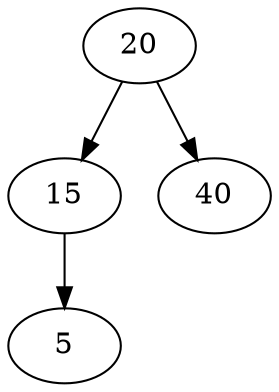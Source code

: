 digraph DotGraph
{
    Node1 [shape="ellipse", color="black", fontcolor="black", fillcolor="black", style="solid", weight="1", label="20"];
    Node3 [shape="ellipse", color="black", fontcolor="black", fillcolor="black", style="solid", weight="1", label="15"];
    Node7 [shape="ellipse", color="black", fontcolor="black", fillcolor="black", style="solid", weight="1", label="5"];
    Node3 -> Node7 [color="black", style="solid", weight="1", label=""];
    Node1 -> Node3 [color="black", style="solid", weight="1", label=""];
    Node4 [shape="ellipse", color="black", fontcolor="black", fillcolor="black", style="solid", weight="1", label="40"];
    Node1 -> Node4 [color="black", style="solid", weight="1", label=""];
}
